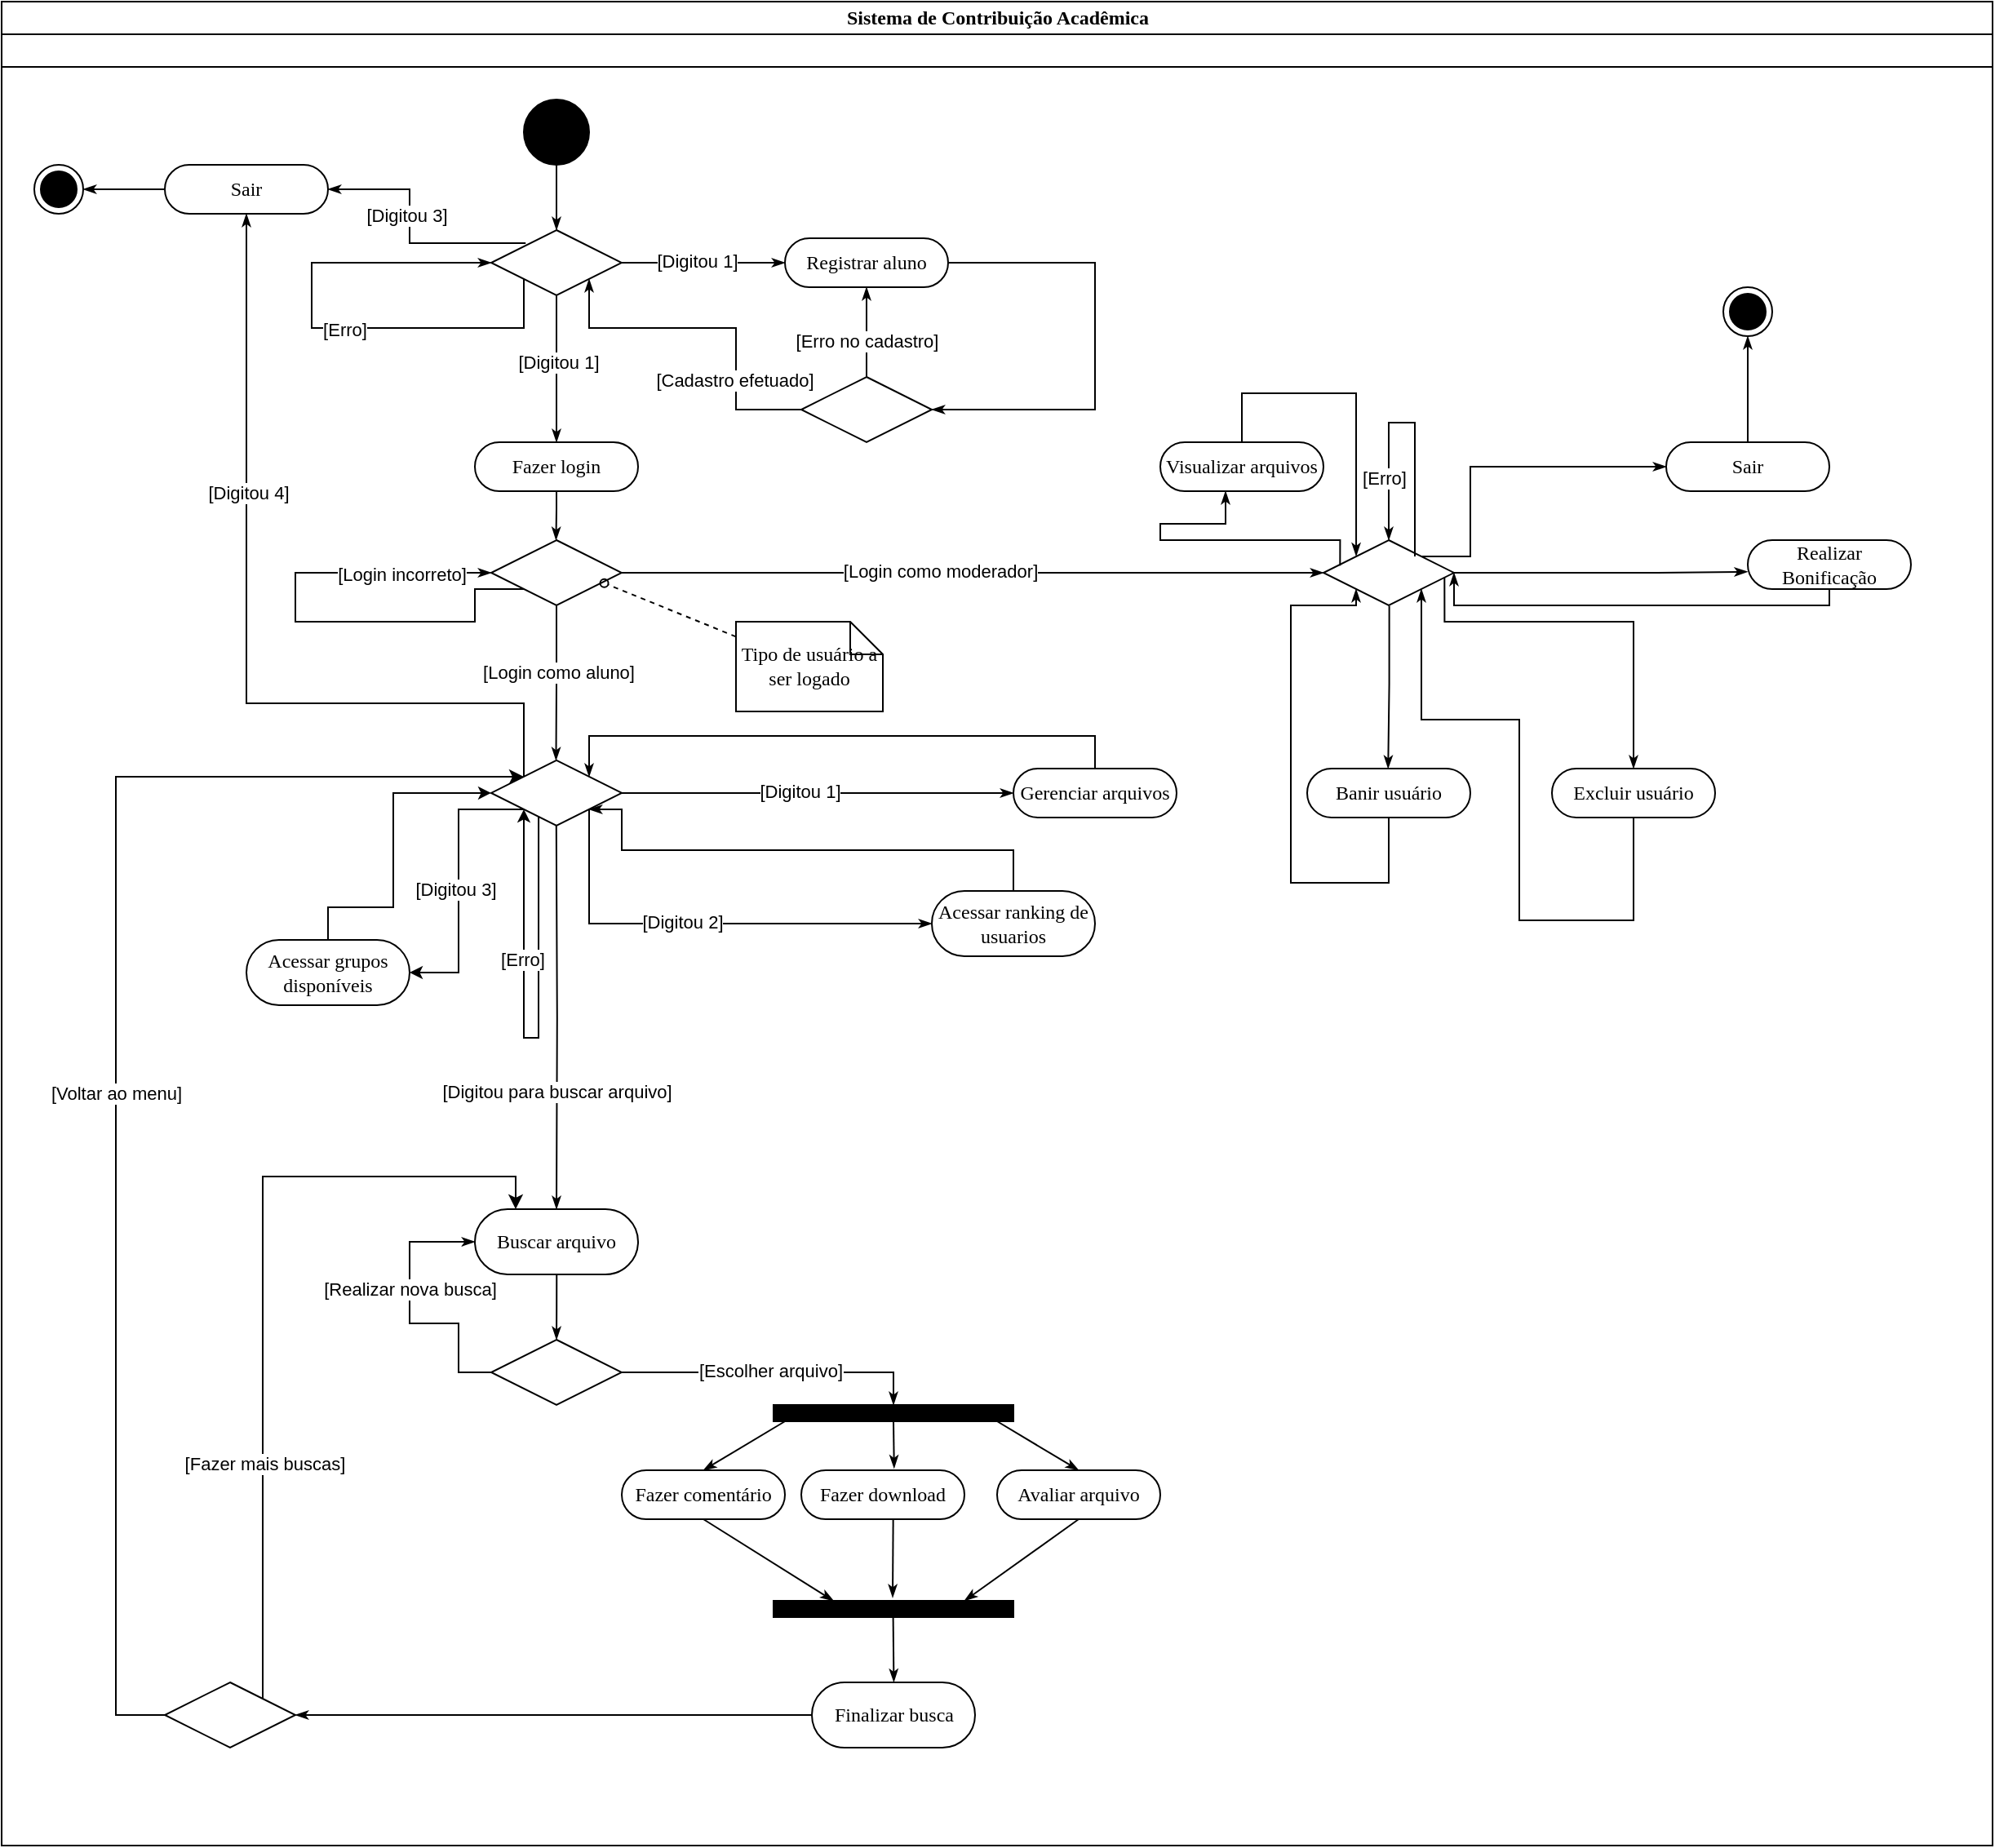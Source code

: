 <mxfile version="26.1.0">
  <diagram name="Page-1" id="0783ab3e-0a74-02c8-0abd-f7b4e66b4bec">
    <mxGraphModel dx="3410" dy="1703" grid="1" gridSize="10" guides="1" tooltips="1" connect="1" arrows="1" fold="1" page="1" pageScale="1" pageWidth="850" pageHeight="1100" background="none" math="0" shadow="0">
      <root>
        <mxCell id="0" />
        <mxCell id="1" parent="0" />
        <mxCell id="1c1d494c118603dd-1" value="Sistema de Contribuição Acadêmica" style="swimlane;html=1;childLayout=stackLayout;startSize=20;rounded=0;shadow=0;comic=0;labelBackgroundColor=none;strokeWidth=1;fontFamily=Verdana;fontSize=12;align=center;" parent="1" vertex="1">
          <mxGeometry x="40" y="30" width="1220" height="1130" as="geometry" />
        </mxCell>
        <mxCell id="1c1d494c118603dd-2" value="" style="swimlane;html=1;startSize=20;" parent="1c1d494c118603dd-1" vertex="1">
          <mxGeometry y="20" width="1220" height="1110" as="geometry" />
        </mxCell>
        <mxCell id="60571a20871a0731-4" value="" style="ellipse;whiteSpace=wrap;html=1;rounded=0;shadow=0;comic=0;labelBackgroundColor=none;strokeWidth=1;fillColor=#000000;fontFamily=Verdana;fontSize=12;align=center;" parent="1c1d494c118603dd-2" vertex="1">
          <mxGeometry x="320" y="40" width="40" height="40" as="geometry" />
        </mxCell>
        <mxCell id="1c1d494c118603dd-27" style="edgeStyle=orthogonalEdgeStyle;rounded=0;html=1;labelBackgroundColor=none;startArrow=none;startFill=0;startSize=5;endArrow=classicThin;endFill=1;endSize=5;jettySize=auto;orthogonalLoop=1;strokeWidth=1;fontFamily=Verdana;fontSize=12" parent="1c1d494c118603dd-2" source="60571a20871a0731-4" edge="1">
          <mxGeometry relative="1" as="geometry">
            <mxPoint x="340.0" y="120" as="targetPoint" />
          </mxGeometry>
        </mxCell>
        <mxCell id="5HcYzfc1KLZGOu6a6nZM-1" value="" style="rhombus;whiteSpace=wrap;html=1;" parent="1c1d494c118603dd-2" vertex="1">
          <mxGeometry x="300" y="120" width="80" height="40" as="geometry" />
        </mxCell>
        <mxCell id="5HcYzfc1KLZGOu6a6nZM-2" value="Fazer login" style="rounded=1;whiteSpace=wrap;html=1;shadow=0;comic=0;labelBackgroundColor=none;strokeWidth=1;fontFamily=Verdana;fontSize=12;align=center;arcSize=50;" parent="1c1d494c118603dd-2" vertex="1">
          <mxGeometry x="290" y="250" width="100" height="30" as="geometry" />
        </mxCell>
        <mxCell id="5HcYzfc1KLZGOu6a6nZM-5" style="edgeStyle=orthogonalEdgeStyle;rounded=0;html=1;labelBackgroundColor=none;startArrow=none;startFill=0;startSize=5;endArrow=classicThin;endFill=1;endSize=5;jettySize=auto;orthogonalLoop=1;strokeWidth=1;fontFamily=Verdana;fontSize=12;entryX=0.5;entryY=0;entryDx=0;entryDy=0;exitX=0.5;exitY=1;exitDx=0;exitDy=0;" parent="1c1d494c118603dd-2" source="5HcYzfc1KLZGOu6a6nZM-1" target="5HcYzfc1KLZGOu6a6nZM-2" edge="1">
          <mxGeometry relative="1" as="geometry">
            <mxPoint x="270" y="200" as="sourcePoint" />
            <mxPoint x="340" y="220" as="targetPoint" />
          </mxGeometry>
        </mxCell>
        <mxCell id="5HcYzfc1KLZGOu6a6nZM-6" value="[Digitou 1]" style="edgeLabel;html=1;align=center;verticalAlign=middle;resizable=0;points=[];" parent="5HcYzfc1KLZGOu6a6nZM-5" vertex="1" connectable="0">
          <mxGeometry x="-0.092" y="1" relative="1" as="geometry">
            <mxPoint as="offset" />
          </mxGeometry>
        </mxCell>
        <mxCell id="5HcYzfc1KLZGOu6a6nZM-7" value="Registrar aluno" style="rounded=1;whiteSpace=wrap;html=1;shadow=0;comic=0;labelBackgroundColor=none;strokeWidth=1;fontFamily=Verdana;fontSize=12;align=center;arcSize=50;" parent="1c1d494c118603dd-2" vertex="1">
          <mxGeometry x="480" y="125" width="100" height="30" as="geometry" />
        </mxCell>
        <mxCell id="5HcYzfc1KLZGOu6a6nZM-8" value="Sair" style="rounded=1;whiteSpace=wrap;html=1;shadow=0;comic=0;labelBackgroundColor=none;strokeWidth=1;fontFamily=Verdana;fontSize=12;align=center;arcSize=50;" parent="1c1d494c118603dd-2" vertex="1">
          <mxGeometry x="100" y="80" width="100" height="30" as="geometry" />
        </mxCell>
        <mxCell id="5HcYzfc1KLZGOu6a6nZM-9" style="edgeStyle=orthogonalEdgeStyle;rounded=0;html=1;labelBackgroundColor=none;startArrow=none;startFill=0;startSize=5;endArrow=classicThin;endFill=1;endSize=5;jettySize=auto;orthogonalLoop=1;strokeWidth=1;fontFamily=Verdana;fontSize=12;entryX=0;entryY=0.5;entryDx=0;entryDy=0;exitX=1;exitY=0.5;exitDx=0;exitDy=0;" parent="1c1d494c118603dd-2" source="5HcYzfc1KLZGOu6a6nZM-1" target="5HcYzfc1KLZGOu6a6nZM-7" edge="1">
          <mxGeometry relative="1" as="geometry">
            <mxPoint x="350" y="170" as="sourcePoint" />
            <mxPoint x="350" y="240" as="targetPoint" />
          </mxGeometry>
        </mxCell>
        <mxCell id="5HcYzfc1KLZGOu6a6nZM-10" value="[Digitou 1]" style="edgeLabel;html=1;align=center;verticalAlign=middle;resizable=0;points=[];" parent="5HcYzfc1KLZGOu6a6nZM-9" vertex="1" connectable="0">
          <mxGeometry x="-0.092" y="1" relative="1" as="geometry">
            <mxPoint as="offset" />
          </mxGeometry>
        </mxCell>
        <mxCell id="5HcYzfc1KLZGOu6a6nZM-11" style="edgeStyle=orthogonalEdgeStyle;rounded=0;html=1;labelBackgroundColor=none;startArrow=none;startFill=0;startSize=5;endArrow=classicThin;endFill=1;endSize=5;jettySize=auto;orthogonalLoop=1;strokeWidth=1;fontFamily=Verdana;fontSize=12;exitX=1;exitY=0.5;exitDx=0;exitDy=0;entryX=1;entryY=0.5;entryDx=0;entryDy=0;" parent="1c1d494c118603dd-2" source="5HcYzfc1KLZGOu6a6nZM-7" target="5HcYzfc1KLZGOu6a6nZM-56" edge="1">
          <mxGeometry relative="1" as="geometry">
            <mxPoint x="620" y="130" as="sourcePoint" />
            <mxPoint x="570" y="190" as="targetPoint" />
            <Array as="points">
              <mxPoint x="670" y="140" />
              <mxPoint x="670" y="230" />
            </Array>
          </mxGeometry>
        </mxCell>
        <mxCell id="5HcYzfc1KLZGOu6a6nZM-16" style="edgeStyle=orthogonalEdgeStyle;rounded=0;html=1;labelBackgroundColor=none;startArrow=none;startFill=0;startSize=5;endArrow=classicThin;endFill=1;endSize=5;jettySize=auto;orthogonalLoop=1;strokeWidth=1;fontFamily=Verdana;fontSize=12;exitX=0;exitY=1;exitDx=0;exitDy=0;" parent="1c1d494c118603dd-2" source="5HcYzfc1KLZGOu6a6nZM-1" target="5HcYzfc1KLZGOu6a6nZM-1" edge="1">
          <mxGeometry relative="1" as="geometry">
            <mxPoint x="240" y="150" as="sourcePoint" />
            <mxPoint x="210" y="130" as="targetPoint" />
            <Array as="points">
              <mxPoint x="320" y="180" />
              <mxPoint x="190" y="180" />
              <mxPoint x="190" y="140" />
            </Array>
          </mxGeometry>
        </mxCell>
        <mxCell id="5HcYzfc1KLZGOu6a6nZM-17" value="[Erro]" style="edgeLabel;html=1;align=center;verticalAlign=middle;resizable=0;points=[];" parent="5HcYzfc1KLZGOu6a6nZM-16" vertex="1" connectable="0">
          <mxGeometry x="-0.092" y="1" relative="1" as="geometry">
            <mxPoint as="offset" />
          </mxGeometry>
        </mxCell>
        <mxCell id="5HcYzfc1KLZGOu6a6nZM-18" style="edgeStyle=orthogonalEdgeStyle;rounded=0;html=1;labelBackgroundColor=none;startArrow=none;startFill=0;startSize=5;endArrow=classicThin;endFill=1;endSize=5;jettySize=auto;orthogonalLoop=1;strokeWidth=1;fontFamily=Verdana;fontSize=12;entryX=1;entryY=0.5;entryDx=0;entryDy=0;exitX=0.264;exitY=0.199;exitDx=0;exitDy=0;exitPerimeter=0;" parent="1c1d494c118603dd-2" source="5HcYzfc1KLZGOu6a6nZM-1" target="5HcYzfc1KLZGOu6a6nZM-8" edge="1">
          <mxGeometry relative="1" as="geometry">
            <mxPoint x="330" y="95" as="sourcePoint" />
            <mxPoint x="210" y="94.86" as="targetPoint" />
            <Array as="points" />
          </mxGeometry>
        </mxCell>
        <mxCell id="5HcYzfc1KLZGOu6a6nZM-19" value="[Digitou 3]" style="edgeLabel;html=1;align=center;verticalAlign=middle;resizable=0;points=[];" parent="5HcYzfc1KLZGOu6a6nZM-18" vertex="1" connectable="0">
          <mxGeometry x="0.148" y="2" relative="1" as="geometry">
            <mxPoint as="offset" />
          </mxGeometry>
        </mxCell>
        <mxCell id="5HcYzfc1KLZGOu6a6nZM-24" value="" style="ellipse;html=1;shape=endState;fillColor=#000000;strokeColor=light-dark(#000000,#FFFFFF);" parent="1c1d494c118603dd-2" vertex="1">
          <mxGeometry x="20" y="80" width="30" height="30" as="geometry" />
        </mxCell>
        <mxCell id="5HcYzfc1KLZGOu6a6nZM-21" style="edgeStyle=orthogonalEdgeStyle;rounded=0;html=1;labelBackgroundColor=none;startArrow=none;startFill=0;startSize=5;endArrow=classicThin;endFill=1;endSize=5;jettySize=auto;orthogonalLoop=1;strokeWidth=1;fontFamily=Verdana;fontSize=12;exitX=0;exitY=0.5;exitDx=0;exitDy=0;entryX=1;entryY=0.5;entryDx=0;entryDy=0;" parent="1c1d494c118603dd-2" source="5HcYzfc1KLZGOu6a6nZM-8" target="5HcYzfc1KLZGOu6a6nZM-24" edge="1">
          <mxGeometry relative="1" as="geometry">
            <mxPoint x="90" y="90" as="sourcePoint" />
            <mxPoint x="70" y="95" as="targetPoint" />
          </mxGeometry>
        </mxCell>
        <mxCell id="5HcYzfc1KLZGOu6a6nZM-29" value="" style="rhombus;whiteSpace=wrap;html=1;" parent="1c1d494c118603dd-2" vertex="1">
          <mxGeometry x="300" y="444.97" width="80" height="40" as="geometry" />
        </mxCell>
        <mxCell id="5HcYzfc1KLZGOu6a6nZM-30" style="edgeStyle=orthogonalEdgeStyle;rounded=0;html=1;labelBackgroundColor=none;startArrow=none;startFill=0;startSize=5;endArrow=classicThin;endFill=1;endSize=5;jettySize=auto;orthogonalLoop=1;strokeWidth=1;fontFamily=Verdana;fontSize=12;exitX=0.5;exitY=1;exitDx=0;exitDy=0;" parent="1c1d494c118603dd-2" source="5HcYzfc1KLZGOu6a6nZM-62" edge="1">
          <mxGeometry relative="1" as="geometry">
            <mxPoint x="340" y="354.97" as="sourcePoint" />
            <mxPoint x="339.74" y="444.97" as="targetPoint" />
          </mxGeometry>
        </mxCell>
        <mxCell id="5HcYzfc1KLZGOu6a6nZM-63" value="[Login como aluno]" style="edgeLabel;html=1;align=center;verticalAlign=middle;resizable=0;points=[];" parent="5HcYzfc1KLZGOu6a6nZM-30" vertex="1" connectable="0">
          <mxGeometry x="-0.152" y="1" relative="1" as="geometry">
            <mxPoint as="offset" />
          </mxGeometry>
        </mxCell>
        <mxCell id="5HcYzfc1KLZGOu6a6nZM-33" value="Gerenciar arquivos" style="rounded=1;whiteSpace=wrap;html=1;shadow=0;comic=0;labelBackgroundColor=none;strokeWidth=1;fontFamily=Verdana;fontSize=12;align=center;arcSize=50;" parent="1c1d494c118603dd-2" vertex="1">
          <mxGeometry x="620" y="449.97" width="100" height="30" as="geometry" />
        </mxCell>
        <mxCell id="5HcYzfc1KLZGOu6a6nZM-34" value="Acessar ranking de usuarios" style="rounded=1;whiteSpace=wrap;html=1;shadow=0;comic=0;labelBackgroundColor=none;strokeWidth=1;fontFamily=Verdana;fontSize=12;align=center;arcSize=50;" parent="1c1d494c118603dd-2" vertex="1">
          <mxGeometry x="570" y="524.97" width="100" height="40" as="geometry" />
        </mxCell>
        <mxCell id="5HcYzfc1KLZGOu6a6nZM-35" style="edgeStyle=orthogonalEdgeStyle;rounded=0;html=1;labelBackgroundColor=none;startArrow=none;startFill=0;startSize=5;endArrow=classicThin;endFill=1;endSize=5;jettySize=auto;orthogonalLoop=1;strokeWidth=1;fontFamily=Verdana;fontSize=12;entryX=0;entryY=0.5;entryDx=0;entryDy=0;exitX=1;exitY=0.5;exitDx=0;exitDy=0;" parent="1c1d494c118603dd-2" source="5HcYzfc1KLZGOu6a6nZM-29" target="5HcYzfc1KLZGOu6a6nZM-33" edge="1">
          <mxGeometry relative="1" as="geometry">
            <mxPoint x="400" y="364.97" as="sourcePoint" />
            <mxPoint x="400" y="464.97" as="targetPoint" />
          </mxGeometry>
        </mxCell>
        <mxCell id="5HcYzfc1KLZGOu6a6nZM-36" value="[Digitou 1]" style="edgeLabel;html=1;align=center;verticalAlign=middle;resizable=0;points=[];" parent="5HcYzfc1KLZGOu6a6nZM-35" vertex="1" connectable="0">
          <mxGeometry x="-0.092" y="1" relative="1" as="geometry">
            <mxPoint as="offset" />
          </mxGeometry>
        </mxCell>
        <mxCell id="5HcYzfc1KLZGOu6a6nZM-38" style="edgeStyle=orthogonalEdgeStyle;rounded=0;html=1;labelBackgroundColor=none;startArrow=none;startFill=0;startSize=5;endArrow=classicThin;endFill=1;endSize=5;jettySize=auto;orthogonalLoop=1;strokeWidth=1;fontFamily=Verdana;fontSize=12;entryX=1;entryY=0;entryDx=0;entryDy=0;exitX=0.5;exitY=0;exitDx=0;exitDy=0;" parent="1c1d494c118603dd-2" source="5HcYzfc1KLZGOu6a6nZM-33" target="5HcYzfc1KLZGOu6a6nZM-29" edge="1">
          <mxGeometry relative="1" as="geometry">
            <mxPoint x="570" y="424.97" as="sourcePoint" />
            <mxPoint x="580" y="414.97" as="targetPoint" />
            <Array as="points">
              <mxPoint x="670" y="429.97" />
              <mxPoint x="360" y="429.97" />
            </Array>
          </mxGeometry>
        </mxCell>
        <mxCell id="5HcYzfc1KLZGOu6a6nZM-40" style="edgeStyle=orthogonalEdgeStyle;rounded=0;html=1;labelBackgroundColor=none;startArrow=none;startFill=0;startSize=5;endArrow=classicThin;endFill=1;endSize=5;jettySize=auto;orthogonalLoop=1;strokeWidth=1;fontFamily=Verdana;fontSize=12;entryX=0;entryY=0.5;entryDx=0;entryDy=0;exitX=1;exitY=1;exitDx=0;exitDy=0;" parent="1c1d494c118603dd-2" source="5HcYzfc1KLZGOu6a6nZM-29" target="5HcYzfc1KLZGOu6a6nZM-34" edge="1">
          <mxGeometry relative="1" as="geometry">
            <mxPoint x="320" y="524.97" as="sourcePoint" />
            <mxPoint x="450" y="524.97" as="targetPoint" />
            <Array as="points">
              <mxPoint x="360" y="544.97" />
            </Array>
          </mxGeometry>
        </mxCell>
        <mxCell id="5HcYzfc1KLZGOu6a6nZM-41" value="[Digitou 2]" style="edgeLabel;html=1;align=center;verticalAlign=middle;resizable=0;points=[];" parent="5HcYzfc1KLZGOu6a6nZM-40" vertex="1" connectable="0">
          <mxGeometry x="-0.092" y="1" relative="1" as="geometry">
            <mxPoint as="offset" />
          </mxGeometry>
        </mxCell>
        <mxCell id="5HcYzfc1KLZGOu6a6nZM-42" style="edgeStyle=orthogonalEdgeStyle;rounded=0;html=1;labelBackgroundColor=none;startArrow=none;startFill=0;startSize=5;endArrow=classicThin;endFill=1;endSize=5;jettySize=auto;orthogonalLoop=1;strokeWidth=1;fontFamily=Verdana;fontSize=12;entryX=1;entryY=1;entryDx=0;entryDy=0;exitX=0.5;exitY=0;exitDx=0;exitDy=0;" parent="1c1d494c118603dd-2" source="5HcYzfc1KLZGOu6a6nZM-34" target="5HcYzfc1KLZGOu6a6nZM-29" edge="1">
          <mxGeometry relative="1" as="geometry">
            <mxPoint x="580" y="514.97" as="sourcePoint" />
            <mxPoint x="340" y="524.97" as="targetPoint" />
            <Array as="points">
              <mxPoint x="620" y="499.97" />
              <mxPoint x="380" y="499.97" />
              <mxPoint x="380" y="474.97" />
            </Array>
          </mxGeometry>
        </mxCell>
        <mxCell id="5HcYzfc1KLZGOu6a6nZM-44" value="Acessar grupos disponíveis" style="rounded=1;whiteSpace=wrap;html=1;shadow=0;comic=0;labelBackgroundColor=none;strokeWidth=1;fontFamily=Verdana;fontSize=12;align=center;arcSize=50;" parent="1c1d494c118603dd-2" vertex="1">
          <mxGeometry x="150" y="554.97" width="100" height="40" as="geometry" />
        </mxCell>
        <mxCell id="5HcYzfc1KLZGOu6a6nZM-45" style="edgeStyle=orthogonalEdgeStyle;rounded=0;html=1;labelBackgroundColor=none;startArrow=classic;startFill=1;startSize=5;endArrow=none;endFill=1;endSize=5;jettySize=auto;orthogonalLoop=1;strokeWidth=1;fontFamily=Verdana;fontSize=12;entryX=0.5;entryY=0;entryDx=0;entryDy=0;exitX=0;exitY=0.5;exitDx=0;exitDy=0;" parent="1c1d494c118603dd-2" source="5HcYzfc1KLZGOu6a6nZM-29" target="5HcYzfc1KLZGOu6a6nZM-44" edge="1">
          <mxGeometry relative="1" as="geometry">
            <mxPoint x="340" y="494.97" as="sourcePoint" />
            <mxPoint x="120" y="484.97" as="targetPoint" />
            <Array as="points">
              <mxPoint x="240" y="464.97" />
              <mxPoint x="240" y="534.97" />
              <mxPoint x="200" y="534.97" />
            </Array>
          </mxGeometry>
        </mxCell>
        <mxCell id="5HcYzfc1KLZGOu6a6nZM-46" style="edgeStyle=orthogonalEdgeStyle;rounded=0;html=1;labelBackgroundColor=none;startArrow=classic;startFill=1;startSize=5;endArrow=none;endFill=1;endSize=5;jettySize=auto;orthogonalLoop=1;strokeWidth=1;fontFamily=Verdana;fontSize=12;entryX=0;entryY=1;entryDx=0;entryDy=0;exitX=1;exitY=0.5;exitDx=0;exitDy=0;" parent="1c1d494c118603dd-2" source="5HcYzfc1KLZGOu6a6nZM-44" target="5HcYzfc1KLZGOu6a6nZM-29" edge="1">
          <mxGeometry relative="1" as="geometry">
            <mxPoint x="310" y="474.97" as="sourcePoint" />
            <mxPoint x="210" y="524.97" as="targetPoint" />
            <Array as="points">
              <mxPoint x="280" y="574.97" />
              <mxPoint x="280" y="474.97" />
            </Array>
          </mxGeometry>
        </mxCell>
        <mxCell id="5HcYzfc1KLZGOu6a6nZM-53" value="[Digitou 3]" style="edgeLabel;html=1;align=center;verticalAlign=middle;resizable=0;points=[];" parent="5HcYzfc1KLZGOu6a6nZM-46" vertex="1" connectable="0">
          <mxGeometry x="-0.048" y="2" relative="1" as="geometry">
            <mxPoint as="offset" />
          </mxGeometry>
        </mxCell>
        <mxCell id="5HcYzfc1KLZGOu6a6nZM-49" style="edgeStyle=orthogonalEdgeStyle;rounded=0;html=1;labelBackgroundColor=none;startArrow=none;startFill=0;startSize=5;endArrow=classicThin;endFill=1;endSize=5;jettySize=auto;orthogonalLoop=1;strokeWidth=1;fontFamily=Verdana;fontSize=12;exitX=0;exitY=0;exitDx=0;exitDy=0;entryX=0.5;entryY=1;entryDx=0;entryDy=0;" parent="1c1d494c118603dd-2" source="5HcYzfc1KLZGOu6a6nZM-29" target="5HcYzfc1KLZGOu6a6nZM-8" edge="1">
          <mxGeometry relative="1" as="geometry">
            <mxPoint x="260" y="300" as="sourcePoint" />
            <mxPoint x="150" y="140" as="targetPoint" />
            <Array as="points">
              <mxPoint x="320" y="410" />
              <mxPoint x="150" y="410" />
            </Array>
          </mxGeometry>
        </mxCell>
        <mxCell id="5HcYzfc1KLZGOu6a6nZM-64" value="[Digitou 4]" style="edgeLabel;html=1;align=center;verticalAlign=middle;resizable=0;points=[];" parent="5HcYzfc1KLZGOu6a6nZM-49" vertex="1" connectable="0">
          <mxGeometry x="0.336" y="-1" relative="1" as="geometry">
            <mxPoint as="offset" />
          </mxGeometry>
        </mxCell>
        <mxCell id="5HcYzfc1KLZGOu6a6nZM-54" style="edgeStyle=orthogonalEdgeStyle;rounded=0;html=1;labelBackgroundColor=none;startArrow=classic;startFill=1;startSize=5;endArrow=none;endFill=1;endSize=5;jettySize=auto;orthogonalLoop=1;strokeWidth=1;fontFamily=Verdana;fontSize=12;exitX=0;exitY=0;exitDx=0;exitDy=0;entryX=0.363;entryY=0.859;entryDx=0;entryDy=0;entryPerimeter=0;" parent="1c1d494c118603dd-2" target="5HcYzfc1KLZGOu6a6nZM-29" edge="1">
          <mxGeometry relative="1" as="geometry">
            <mxPoint x="320" y="474.97" as="sourcePoint" />
            <mxPoint x="340" y="614.97" as="targetPoint" />
            <Array as="points">
              <mxPoint x="320" y="614.97" />
              <mxPoint x="329" y="614.97" />
            </Array>
          </mxGeometry>
        </mxCell>
        <mxCell id="5HcYzfc1KLZGOu6a6nZM-55" value="[Erro]" style="edgeLabel;html=1;align=center;verticalAlign=middle;resizable=0;points=[];" parent="5HcYzfc1KLZGOu6a6nZM-54" vertex="1" connectable="0">
          <mxGeometry x="-0.353" y="-1" relative="1" as="geometry">
            <mxPoint as="offset" />
          </mxGeometry>
        </mxCell>
        <mxCell id="5HcYzfc1KLZGOu6a6nZM-56" value="" style="rhombus;whiteSpace=wrap;html=1;" parent="1c1d494c118603dd-2" vertex="1">
          <mxGeometry x="490" y="210" width="80" height="40" as="geometry" />
        </mxCell>
        <mxCell id="5HcYzfc1KLZGOu6a6nZM-57" style="edgeStyle=orthogonalEdgeStyle;rounded=0;html=1;labelBackgroundColor=none;startArrow=none;startFill=0;startSize=5;endArrow=classicThin;endFill=1;endSize=5;jettySize=auto;orthogonalLoop=1;strokeWidth=1;fontFamily=Verdana;fontSize=12;entryX=0.5;entryY=1;entryDx=0;entryDy=0;exitX=0.5;exitY=0;exitDx=0;exitDy=0;" parent="1c1d494c118603dd-2" source="5HcYzfc1KLZGOu6a6nZM-56" target="5HcYzfc1KLZGOu6a6nZM-7" edge="1">
          <mxGeometry relative="1" as="geometry">
            <mxPoint x="490" y="160" as="sourcePoint" />
            <mxPoint x="490.0" y="200" as="targetPoint" />
          </mxGeometry>
        </mxCell>
        <mxCell id="5HcYzfc1KLZGOu6a6nZM-58" value="[Erro no cadastro]" style="edgeLabel;html=1;align=center;verticalAlign=middle;resizable=0;points=[];" parent="5HcYzfc1KLZGOu6a6nZM-57" vertex="1" connectable="0">
          <mxGeometry x="-0.188" relative="1" as="geometry">
            <mxPoint as="offset" />
          </mxGeometry>
        </mxCell>
        <mxCell id="5HcYzfc1KLZGOu6a6nZM-59" style="edgeStyle=orthogonalEdgeStyle;rounded=0;html=1;labelBackgroundColor=none;startArrow=none;startFill=0;startSize=5;endArrow=classicThin;endFill=1;endSize=5;jettySize=auto;orthogonalLoop=1;strokeWidth=1;fontFamily=Verdana;fontSize=12;exitX=0;exitY=0.5;exitDx=0;exitDy=0;entryX=1;entryY=1;entryDx=0;entryDy=0;" parent="1c1d494c118603dd-2" source="5HcYzfc1KLZGOu6a6nZM-56" target="5HcYzfc1KLZGOu6a6nZM-1" edge="1">
          <mxGeometry relative="1" as="geometry">
            <mxPoint x="590" y="150" as="sourcePoint" />
            <mxPoint x="580" y="220" as="targetPoint" />
            <Array as="points">
              <mxPoint x="450" y="230" />
              <mxPoint x="450" y="180" />
              <mxPoint x="360" y="180" />
            </Array>
          </mxGeometry>
        </mxCell>
        <mxCell id="5HcYzfc1KLZGOu6a6nZM-61" value="[Cadastro efetuado]" style="edgeLabel;html=1;align=center;verticalAlign=middle;resizable=0;points=[];" parent="5HcYzfc1KLZGOu6a6nZM-59" vertex="1" connectable="0">
          <mxGeometry x="-0.441" y="1" relative="1" as="geometry">
            <mxPoint as="offset" />
          </mxGeometry>
        </mxCell>
        <mxCell id="5HcYzfc1KLZGOu6a6nZM-62" value="" style="rhombus;whiteSpace=wrap;html=1;" parent="1c1d494c118603dd-2" vertex="1">
          <mxGeometry x="300" y="310" width="80" height="40" as="geometry" />
        </mxCell>
        <mxCell id="5HcYzfc1KLZGOu6a6nZM-65" style="edgeStyle=orthogonalEdgeStyle;rounded=0;html=1;labelBackgroundColor=none;startArrow=none;startFill=0;startSize=5;endArrow=classicThin;endFill=1;endSize=5;jettySize=auto;orthogonalLoop=1;strokeWidth=1;fontFamily=Verdana;fontSize=12" parent="1c1d494c118603dd-2" edge="1">
          <mxGeometry relative="1" as="geometry">
            <mxPoint x="340" y="280" as="sourcePoint" />
            <mxPoint x="339.73" y="310" as="targetPoint" />
            <Array as="points">
              <mxPoint x="340" y="291" />
              <mxPoint x="340" y="291" />
            </Array>
          </mxGeometry>
        </mxCell>
        <mxCell id="zRKcKvAwPDze731kFcPP-1" style="edgeStyle=orthogonalEdgeStyle;rounded=0;html=1;labelBackgroundColor=none;startArrow=none;startFill=0;startSize=5;endArrow=classicThin;endFill=1;endSize=5;jettySize=auto;orthogonalLoop=1;strokeWidth=1;fontFamily=Verdana;fontSize=12;entryX=0.5;entryY=0;entryDx=0;entryDy=0;" parent="1c1d494c118603dd-2" target="zRKcKvAwPDze731kFcPP-4" edge="1">
          <mxGeometry relative="1" as="geometry">
            <mxPoint x="339.89" y="484.97" as="sourcePoint" />
            <mxPoint x="339.89" y="714.97" as="targetPoint" />
          </mxGeometry>
        </mxCell>
        <mxCell id="zRKcKvAwPDze731kFcPP-3" value="[Digitou para buscar arquivo]" style="edgeLabel;html=1;align=center;verticalAlign=middle;resizable=0;points=[];" parent="zRKcKvAwPDze731kFcPP-1" vertex="1" connectable="0">
          <mxGeometry x="0.384" relative="1" as="geometry">
            <mxPoint as="offset" />
          </mxGeometry>
        </mxCell>
        <mxCell id="zRKcKvAwPDze731kFcPP-4" value="Buscar arquivo" style="rounded=1;whiteSpace=wrap;html=1;shadow=0;comic=0;labelBackgroundColor=none;strokeWidth=1;fontFamily=Verdana;fontSize=12;align=center;arcSize=50;" parent="1c1d494c118603dd-2" vertex="1">
          <mxGeometry x="290" y="720" width="100" height="40" as="geometry" />
        </mxCell>
        <mxCell id="zRKcKvAwPDze731kFcPP-5" value="" style="rhombus;whiteSpace=wrap;html=1;" parent="1c1d494c118603dd-2" vertex="1">
          <mxGeometry x="300" y="800" width="80" height="40" as="geometry" />
        </mxCell>
        <mxCell id="zRKcKvAwPDze731kFcPP-7" style="edgeStyle=orthogonalEdgeStyle;rounded=0;html=1;labelBackgroundColor=none;startArrow=none;startFill=0;startSize=5;endArrow=classicThin;endFill=1;endSize=5;jettySize=auto;orthogonalLoop=1;strokeWidth=1;fontFamily=Verdana;fontSize=12;" parent="1c1d494c118603dd-2" edge="1">
          <mxGeometry relative="1" as="geometry">
            <mxPoint x="340.13" y="760" as="sourcePoint" />
            <mxPoint x="340" y="800" as="targetPoint" />
            <Array as="points">
              <mxPoint x="340" y="781" />
            </Array>
          </mxGeometry>
        </mxCell>
        <mxCell id="zRKcKvAwPDze731kFcPP-8" style="edgeStyle=orthogonalEdgeStyle;rounded=0;html=1;labelBackgroundColor=none;startArrow=none;startFill=0;startSize=5;endArrow=classicThin;endFill=1;endSize=5;jettySize=auto;orthogonalLoop=1;strokeWidth=1;fontFamily=Verdana;fontSize=12;exitX=0;exitY=0.5;exitDx=0;exitDy=0;entryX=0;entryY=0.5;entryDx=0;entryDy=0;" parent="1c1d494c118603dd-2" source="zRKcKvAwPDze731kFcPP-5" target="zRKcKvAwPDze731kFcPP-4" edge="1">
          <mxGeometry relative="1" as="geometry">
            <mxPoint x="280.13" y="800" as="sourcePoint" />
            <mxPoint x="260" y="740" as="targetPoint" />
            <Array as="points">
              <mxPoint x="280" y="820" />
              <mxPoint x="280" y="790" />
              <mxPoint x="250" y="790" />
              <mxPoint x="250" y="740" />
            </Array>
          </mxGeometry>
        </mxCell>
        <mxCell id="zRKcKvAwPDze731kFcPP-9" value="[Realizar nova busca]" style="edgeLabel;html=1;align=center;verticalAlign=middle;resizable=0;points=[];" parent="zRKcKvAwPDze731kFcPP-8" vertex="1" connectable="0">
          <mxGeometry x="0.194" relative="1" as="geometry">
            <mxPoint as="offset" />
          </mxGeometry>
        </mxCell>
        <mxCell id="zRKcKvAwPDze731kFcPP-10" style="edgeStyle=orthogonalEdgeStyle;rounded=0;html=1;labelBackgroundColor=none;startArrow=none;startFill=0;startSize=5;endArrow=classicThin;endFill=1;endSize=5;jettySize=auto;orthogonalLoop=1;strokeWidth=1;fontFamily=Verdana;fontSize=12;exitX=1;exitY=0.5;exitDx=0;exitDy=0;entryX=0.5;entryY=0;entryDx=0;entryDy=0;" parent="1c1d494c118603dd-2" source="zRKcKvAwPDze731kFcPP-5" target="zRKcKvAwPDze731kFcPP-13" edge="1">
          <mxGeometry relative="1" as="geometry">
            <mxPoint x="420.13" y="800" as="sourcePoint" />
            <mxPoint x="530" y="820" as="targetPoint" />
            <Array as="points">
              <mxPoint x="547" y="820" />
            </Array>
          </mxGeometry>
        </mxCell>
        <mxCell id="zRKcKvAwPDze731kFcPP-12" value="[Escolher arquivo]" style="edgeLabel;html=1;align=center;verticalAlign=middle;resizable=0;points=[];" parent="zRKcKvAwPDze731kFcPP-10" vertex="1" connectable="0">
          <mxGeometry x="-0.032" y="1" relative="1" as="geometry">
            <mxPoint as="offset" />
          </mxGeometry>
        </mxCell>
        <mxCell id="zRKcKvAwPDze731kFcPP-13" value="" style="whiteSpace=wrap;html=1;rounded=0;shadow=0;comic=0;labelBackgroundColor=none;strokeWidth=1;fillColor=#000000;fontFamily=Verdana;fontSize=12;align=center;rotation=0;" parent="1c1d494c118603dd-2" vertex="1">
          <mxGeometry x="473" y="840" width="147" height="10" as="geometry" />
        </mxCell>
        <mxCell id="zRKcKvAwPDze731kFcPP-14" value="Fazer comentário" style="rounded=1;whiteSpace=wrap;html=1;shadow=0;comic=0;labelBackgroundColor=none;strokeWidth=1;fontFamily=Verdana;fontSize=12;align=center;arcSize=50;" parent="1c1d494c118603dd-2" vertex="1">
          <mxGeometry x="380" y="880" width="100" height="30" as="geometry" />
        </mxCell>
        <mxCell id="zRKcKvAwPDze731kFcPP-15" style="edgeStyle=none;rounded=0;html=1;labelBackgroundColor=none;startArrow=none;startFill=0;startSize=5;endArrow=classicThin;endFill=1;endSize=5;jettySize=auto;orthogonalLoop=1;strokeWidth=1;fontFamily=Verdana;fontSize=12;entryX=0.569;entryY=-0.042;entryDx=0;entryDy=0;exitX=0.5;exitY=1;exitDx=0;exitDy=0;entryPerimeter=0;" parent="1c1d494c118603dd-2" source="zRKcKvAwPDze731kFcPP-13" target="zRKcKvAwPDze731kFcPP-17" edge="1">
          <mxGeometry relative="1" as="geometry">
            <mxPoint x="557" y="850" as="sourcePoint" />
            <mxPoint x="580" y="880" as="targetPoint" />
          </mxGeometry>
        </mxCell>
        <mxCell id="zRKcKvAwPDze731kFcPP-17" value="Fazer download" style="rounded=1;whiteSpace=wrap;html=1;shadow=0;comic=0;labelBackgroundColor=none;strokeWidth=1;fontFamily=Verdana;fontSize=12;align=center;arcSize=50;" parent="1c1d494c118603dd-2" vertex="1">
          <mxGeometry x="490" y="880" width="100" height="30" as="geometry" />
        </mxCell>
        <mxCell id="zRKcKvAwPDze731kFcPP-19" style="edgeStyle=none;rounded=0;html=1;labelBackgroundColor=none;startArrow=none;startFill=0;startSize=5;endArrow=classicThin;endFill=1;endSize=5;jettySize=auto;orthogonalLoop=1;strokeWidth=1;fontFamily=Verdana;fontSize=12;entryX=0.5;entryY=0;entryDx=0;entryDy=0;exitX=0.048;exitY=1;exitDx=0;exitDy=0;exitPerimeter=0;" parent="1c1d494c118603dd-2" source="zRKcKvAwPDze731kFcPP-13" target="zRKcKvAwPDze731kFcPP-14" edge="1">
          <mxGeometry relative="1" as="geometry">
            <mxPoint x="430" y="850" as="sourcePoint" />
            <mxPoint x="453" y="880" as="targetPoint" />
          </mxGeometry>
        </mxCell>
        <mxCell id="zRKcKvAwPDze731kFcPP-20" value="Avaliar arquivo" style="rounded=1;whiteSpace=wrap;html=1;shadow=0;comic=0;labelBackgroundColor=none;strokeWidth=1;fontFamily=Verdana;fontSize=12;align=center;arcSize=50;" parent="1c1d494c118603dd-2" vertex="1">
          <mxGeometry x="610" y="880" width="100" height="30" as="geometry" />
        </mxCell>
        <mxCell id="zRKcKvAwPDze731kFcPP-21" style="edgeStyle=none;rounded=0;html=1;labelBackgroundColor=none;startArrow=none;startFill=0;startSize=5;endArrow=classicThin;endFill=1;endSize=5;jettySize=auto;orthogonalLoop=1;strokeWidth=1;fontFamily=Verdana;fontSize=12;entryX=0.5;entryY=0;entryDx=0;entryDy=0;" parent="1c1d494c118603dd-2" target="zRKcKvAwPDze731kFcPP-20" edge="1">
          <mxGeometry relative="1" as="geometry">
            <mxPoint x="610" y="850" as="sourcePoint" />
            <mxPoint x="610" y="880" as="targetPoint" />
          </mxGeometry>
        </mxCell>
        <mxCell id="zRKcKvAwPDze731kFcPP-22" value="" style="whiteSpace=wrap;html=1;rounded=0;shadow=0;comic=0;labelBackgroundColor=none;strokeWidth=1;fillColor=#000000;fontFamily=Verdana;fontSize=12;align=center;rotation=0;" parent="1c1d494c118603dd-2" vertex="1">
          <mxGeometry x="473" y="960" width="147" height="10" as="geometry" />
        </mxCell>
        <mxCell id="zRKcKvAwPDze731kFcPP-23" style="edgeStyle=none;rounded=0;html=1;labelBackgroundColor=none;startArrow=none;startFill=0;startSize=5;endArrow=classicThin;endFill=1;endSize=5;jettySize=auto;orthogonalLoop=1;strokeWidth=1;fontFamily=Verdana;fontSize=12;exitX=0.5;exitY=1;exitDx=0;exitDy=0;" parent="1c1d494c118603dd-2" edge="1">
          <mxGeometry relative="1" as="geometry">
            <mxPoint x="546.33" y="910" as="sourcePoint" />
            <mxPoint x="546" y="958" as="targetPoint" />
          </mxGeometry>
        </mxCell>
        <mxCell id="zRKcKvAwPDze731kFcPP-25" style="edgeStyle=none;rounded=0;html=1;labelBackgroundColor=none;startArrow=none;startFill=0;startSize=5;endArrow=classicThin;endFill=1;endSize=5;jettySize=auto;orthogonalLoop=1;strokeWidth=1;fontFamily=Verdana;fontSize=12;entryX=0.25;entryY=0;entryDx=0;entryDy=0;exitX=0.5;exitY=1;exitDx=0;exitDy=0;" parent="1c1d494c118603dd-2" source="zRKcKvAwPDze731kFcPP-14" target="zRKcKvAwPDze731kFcPP-22" edge="1">
          <mxGeometry relative="1" as="geometry">
            <mxPoint x="490" y="860" as="sourcePoint" />
            <mxPoint x="440" y="890" as="targetPoint" />
          </mxGeometry>
        </mxCell>
        <mxCell id="zRKcKvAwPDze731kFcPP-26" style="edgeStyle=none;rounded=0;html=1;labelBackgroundColor=none;startArrow=none;startFill=0;startSize=5;endArrow=classicThin;endFill=1;endSize=5;jettySize=auto;orthogonalLoop=1;strokeWidth=1;fontFamily=Verdana;fontSize=12;entryX=0.796;entryY=0;entryDx=0;entryDy=0;exitX=0.5;exitY=1;exitDx=0;exitDy=0;entryPerimeter=0;" parent="1c1d494c118603dd-2" source="zRKcKvAwPDze731kFcPP-20" target="zRKcKvAwPDze731kFcPP-22" edge="1">
          <mxGeometry relative="1" as="geometry">
            <mxPoint x="630" y="930" as="sourcePoint" />
            <mxPoint x="680" y="960" as="targetPoint" />
          </mxGeometry>
        </mxCell>
        <mxCell id="zRKcKvAwPDze731kFcPP-27" value="Finalizar busca" style="rounded=1;whiteSpace=wrap;html=1;shadow=0;comic=0;labelBackgroundColor=none;strokeWidth=1;fontFamily=Verdana;fontSize=12;align=center;arcSize=50;" parent="1c1d494c118603dd-2" vertex="1">
          <mxGeometry x="496.5" y="1010" width="100" height="40" as="geometry" />
        </mxCell>
        <mxCell id="zRKcKvAwPDze731kFcPP-28" style="edgeStyle=none;rounded=0;html=1;labelBackgroundColor=none;startArrow=none;startFill=0;startSize=5;endArrow=classicThin;endFill=1;endSize=5;jettySize=auto;orthogonalLoop=1;strokeWidth=1;fontFamily=Verdana;fontSize=12;exitX=0.5;exitY=1;exitDx=0;exitDy=0;entryX=0.569;entryY=-0.006;entryDx=0;entryDy=0;entryPerimeter=0;" parent="1c1d494c118603dd-2" edge="1">
          <mxGeometry relative="1" as="geometry">
            <mxPoint x="546.3" y="970" as="sourcePoint" />
            <mxPoint x="546.71" y="1009.76" as="targetPoint" />
          </mxGeometry>
        </mxCell>
        <mxCell id="zRKcKvAwPDze731kFcPP-29" style="edgeStyle=none;rounded=0;html=1;labelBackgroundColor=none;startArrow=none;startFill=0;startSize=5;endArrow=classicThin;endFill=1;endSize=5;jettySize=auto;orthogonalLoop=1;strokeWidth=1;fontFamily=Verdana;fontSize=12;exitX=0;exitY=0.5;exitDx=0;exitDy=0;entryX=1;entryY=0.5;entryDx=0;entryDy=0;" parent="1c1d494c118603dd-2" source="zRKcKvAwPDze731kFcPP-27" target="zRKcKvAwPDze731kFcPP-30" edge="1">
          <mxGeometry relative="1" as="geometry">
            <mxPoint x="390.0" y="1000" as="sourcePoint" />
            <mxPoint x="390" y="1030" as="targetPoint" />
          </mxGeometry>
        </mxCell>
        <mxCell id="zRKcKvAwPDze731kFcPP-31" style="edgeStyle=orthogonalEdgeStyle;rounded=0;orthogonalLoop=1;jettySize=auto;html=1;entryX=0.25;entryY=0;entryDx=0;entryDy=0;" parent="1c1d494c118603dd-2" source="zRKcKvAwPDze731kFcPP-30" target="zRKcKvAwPDze731kFcPP-4" edge="1">
          <mxGeometry relative="1" as="geometry">
            <Array as="points">
              <mxPoint x="160" y="700" />
              <mxPoint x="315" y="700" />
            </Array>
          </mxGeometry>
        </mxCell>
        <mxCell id="zRKcKvAwPDze731kFcPP-32" value="[Fazer mais buscas]" style="edgeLabel;html=1;align=center;verticalAlign=middle;resizable=0;points=[];" parent="zRKcKvAwPDze731kFcPP-31" vertex="1" connectable="0">
          <mxGeometry x="-0.417" y="-1" relative="1" as="geometry">
            <mxPoint as="offset" />
          </mxGeometry>
        </mxCell>
        <mxCell id="zRKcKvAwPDze731kFcPP-33" style="edgeStyle=orthogonalEdgeStyle;rounded=0;orthogonalLoop=1;jettySize=auto;html=1;entryX=0;entryY=0;entryDx=0;entryDy=0;" parent="1c1d494c118603dd-2" source="zRKcKvAwPDze731kFcPP-30" target="5HcYzfc1KLZGOu6a6nZM-29" edge="1">
          <mxGeometry relative="1" as="geometry">
            <Array as="points">
              <mxPoint x="70" y="1030" />
              <mxPoint x="70" y="455" />
            </Array>
          </mxGeometry>
        </mxCell>
        <mxCell id="zRKcKvAwPDze731kFcPP-34" value="[Voltar ao menu]" style="edgeLabel;html=1;align=center;verticalAlign=middle;resizable=0;points=[];" parent="zRKcKvAwPDze731kFcPP-33" vertex="1" connectable="0">
          <mxGeometry x="-0.038" relative="1" as="geometry">
            <mxPoint as="offset" />
          </mxGeometry>
        </mxCell>
        <mxCell id="zRKcKvAwPDze731kFcPP-30" value="" style="rhombus;whiteSpace=wrap;html=1;" parent="1c1d494c118603dd-2" vertex="1">
          <mxGeometry x="100" y="1010" width="80" height="40" as="geometry" />
        </mxCell>
        <mxCell id="ggTP7xHLe0UpghVBcW5I-1" style="edgeStyle=orthogonalEdgeStyle;rounded=0;html=1;labelBackgroundColor=none;startArrow=none;startFill=0;startSize=5;endArrow=classicThin;endFill=1;endSize=5;jettySize=auto;orthogonalLoop=1;strokeWidth=1;fontFamily=Verdana;fontSize=12;entryX=0;entryY=0.5;entryDx=0;entryDy=0;exitX=0;exitY=1;exitDx=0;exitDy=0;" edge="1" parent="1c1d494c118603dd-2" source="5HcYzfc1KLZGOu6a6nZM-62" target="5HcYzfc1KLZGOu6a6nZM-62">
          <mxGeometry relative="1" as="geometry">
            <mxPoint x="360" y="340" as="sourcePoint" />
            <mxPoint x="380" y="330" as="targetPoint" />
            <Array as="points">
              <mxPoint x="290" y="340" />
              <mxPoint x="290" y="360" />
              <mxPoint x="180" y="360" />
              <mxPoint x="180" y="330" />
            </Array>
          </mxGeometry>
        </mxCell>
        <mxCell id="ggTP7xHLe0UpghVBcW5I-2" value="[Login incorreto]" style="edgeLabel;html=1;align=center;verticalAlign=middle;resizable=0;points=[];" vertex="1" connectable="0" parent="ggTP7xHLe0UpghVBcW5I-1">
          <mxGeometry x="0.641" y="-1" relative="1" as="geometry">
            <mxPoint as="offset" />
          </mxGeometry>
        </mxCell>
        <mxCell id="ggTP7xHLe0UpghVBcW5I-3" style="edgeStyle=orthogonalEdgeStyle;rounded=0;html=1;labelBackgroundColor=none;startArrow=none;startFill=0;startSize=5;endArrow=classicThin;endFill=1;endSize=5;jettySize=auto;orthogonalLoop=1;strokeWidth=1;fontFamily=Verdana;fontSize=12;exitX=1;exitY=0.5;exitDx=0;exitDy=0;entryX=0;entryY=0.5;entryDx=0;entryDy=0;" edge="1" parent="1c1d494c118603dd-2" source="5HcYzfc1KLZGOu6a6nZM-62" target="ggTP7xHLe0UpghVBcW5I-5">
          <mxGeometry relative="1" as="geometry">
            <mxPoint x="473" y="285" as="sourcePoint" />
            <mxPoint x="590" y="330" as="targetPoint" />
          </mxGeometry>
        </mxCell>
        <mxCell id="ggTP7xHLe0UpghVBcW5I-4" value="[Login como moderador]" style="edgeLabel;html=1;align=center;verticalAlign=middle;resizable=0;points=[];" vertex="1" connectable="0" parent="ggTP7xHLe0UpghVBcW5I-3">
          <mxGeometry x="-0.092" y="1" relative="1" as="geometry">
            <mxPoint as="offset" />
          </mxGeometry>
        </mxCell>
        <mxCell id="ggTP7xHLe0UpghVBcW5I-5" value="" style="rhombus;whiteSpace=wrap;html=1;" vertex="1" parent="1c1d494c118603dd-2">
          <mxGeometry x="810" y="310" width="80" height="40" as="geometry" />
        </mxCell>
        <mxCell id="ggTP7xHLe0UpghVBcW5I-6" value="Banir usuário" style="rounded=1;whiteSpace=wrap;html=1;shadow=0;comic=0;labelBackgroundColor=none;strokeWidth=1;fontFamily=Verdana;fontSize=12;align=center;arcSize=50;" vertex="1" parent="1c1d494c118603dd-2">
          <mxGeometry x="800" y="449.97" width="100" height="30" as="geometry" />
        </mxCell>
        <mxCell id="ggTP7xHLe0UpghVBcW5I-7" style="edgeStyle=orthogonalEdgeStyle;rounded=0;html=1;labelBackgroundColor=none;startArrow=none;startFill=0;startSize=5;endArrow=classicThin;endFill=1;endSize=5;jettySize=auto;orthogonalLoop=1;strokeWidth=1;fontFamily=Verdana;fontSize=12;entryX=0.393;entryY=-0.007;entryDx=0;entryDy=0;entryPerimeter=0;" edge="1" parent="1c1d494c118603dd-2">
          <mxGeometry relative="1" as="geometry">
            <mxPoint x="850.32" y="350.21" as="sourcePoint" />
            <mxPoint x="849.62" y="449.97" as="targetPoint" />
            <Array as="points">
              <mxPoint x="850.32" y="398.21" />
              <mxPoint x="849.32" y="398.21" />
            </Array>
          </mxGeometry>
        </mxCell>
        <mxCell id="ggTP7xHLe0UpghVBcW5I-10" value="Excluir usuário" style="rounded=1;whiteSpace=wrap;html=1;shadow=0;comic=0;labelBackgroundColor=none;strokeWidth=1;fontFamily=Verdana;fontSize=12;align=center;arcSize=50;" vertex="1" parent="1c1d494c118603dd-2">
          <mxGeometry x="950" y="449.97" width="100" height="30" as="geometry" />
        </mxCell>
        <mxCell id="ggTP7xHLe0UpghVBcW5I-12" style="edgeStyle=orthogonalEdgeStyle;rounded=0;html=1;labelBackgroundColor=none;startArrow=none;startFill=0;startSize=5;endArrow=classicThin;endFill=1;endSize=5;jettySize=auto;orthogonalLoop=1;strokeWidth=1;fontFamily=Verdana;fontSize=12;entryX=0.5;entryY=0;entryDx=0;entryDy=0;exitX=0.927;exitY=0.573;exitDx=0;exitDy=0;exitPerimeter=0;" edge="1" parent="1c1d494c118603dd-2" source="ggTP7xHLe0UpghVBcW5I-5" target="ggTP7xHLe0UpghVBcW5I-10">
          <mxGeometry relative="1" as="geometry">
            <mxPoint x="870.74" y="340" as="sourcePoint" />
            <mxPoint x="870.04" y="439.76" as="targetPoint" />
            <Array as="points">
              <mxPoint x="884" y="360" />
              <mxPoint x="1000" y="360" />
            </Array>
          </mxGeometry>
        </mxCell>
        <mxCell id="ggTP7xHLe0UpghVBcW5I-14" style="edgeStyle=orthogonalEdgeStyle;rounded=0;html=1;labelBackgroundColor=none;startArrow=none;startFill=0;startSize=5;endArrow=classicThin;endFill=1;endSize=5;jettySize=auto;orthogonalLoop=1;strokeWidth=1;fontFamily=Verdana;fontSize=12;entryX=0;entryY=1;entryDx=0;entryDy=0;exitX=0.5;exitY=1;exitDx=0;exitDy=0;" edge="1" parent="1c1d494c118603dd-2" source="ggTP7xHLe0UpghVBcW5I-6" target="ggTP7xHLe0UpghVBcW5I-5">
          <mxGeometry relative="1" as="geometry">
            <mxPoint x="840.37" y="489.97" as="sourcePoint" />
            <mxPoint x="820" y="350" as="targetPoint" />
            <Array as="points">
              <mxPoint x="850" y="520" />
              <mxPoint x="790" y="520" />
              <mxPoint x="790" y="350" />
              <mxPoint x="830" y="350" />
            </Array>
          </mxGeometry>
        </mxCell>
        <mxCell id="ggTP7xHLe0UpghVBcW5I-15" style="edgeStyle=orthogonalEdgeStyle;rounded=0;html=1;labelBackgroundColor=none;startArrow=none;startFill=0;startSize=5;endArrow=classicThin;endFill=1;endSize=5;jettySize=auto;orthogonalLoop=1;strokeWidth=1;fontFamily=Verdana;fontSize=12;entryX=1;entryY=1;entryDx=0;entryDy=0;" edge="1" parent="1c1d494c118603dd-2" target="ggTP7xHLe0UpghVBcW5I-5">
          <mxGeometry relative="1" as="geometry">
            <mxPoint x="1000" y="480" as="sourcePoint" />
            <mxPoint x="1050" y="633.47" as="targetPoint" />
            <Array as="points">
              <mxPoint x="1000" y="543" />
              <mxPoint x="930" y="543" />
              <mxPoint x="930" y="420" />
              <mxPoint x="870" y="420" />
            </Array>
          </mxGeometry>
        </mxCell>
        <mxCell id="ggTP7xHLe0UpghVBcW5I-16" value="Visualizar arquivos" style="rounded=1;whiteSpace=wrap;html=1;shadow=0;comic=0;labelBackgroundColor=none;strokeWidth=1;fontFamily=Verdana;fontSize=12;align=center;arcSize=50;" vertex="1" parent="1c1d494c118603dd-2">
          <mxGeometry x="710" y="250" width="100" height="30" as="geometry" />
        </mxCell>
        <mxCell id="ggTP7xHLe0UpghVBcW5I-17" style="edgeStyle=orthogonalEdgeStyle;rounded=0;html=1;labelBackgroundColor=none;startArrow=none;startFill=0;startSize=5;endArrow=classicThin;endFill=1;endSize=5;jettySize=auto;orthogonalLoop=1;strokeWidth=1;fontFamily=Verdana;fontSize=12;exitX=0.127;exitY=0.392;exitDx=0;exitDy=0;exitPerimeter=0;" edge="1" parent="1c1d494c118603dd-2" source="ggTP7xHLe0UpghVBcW5I-5">
          <mxGeometry relative="1" as="geometry">
            <mxPoint x="820" y="320" as="sourcePoint" />
            <mxPoint x="750" y="280" as="targetPoint" />
            <Array as="points">
              <mxPoint x="820" y="310" />
              <mxPoint x="710" y="310" />
              <mxPoint x="710" y="300" />
              <mxPoint x="750" y="300" />
              <mxPoint x="750" y="280" />
            </Array>
          </mxGeometry>
        </mxCell>
        <mxCell id="ggTP7xHLe0UpghVBcW5I-18" style="edgeStyle=orthogonalEdgeStyle;rounded=0;html=1;labelBackgroundColor=none;startArrow=none;startFill=0;startSize=5;endArrow=classicThin;endFill=1;endSize=5;jettySize=auto;orthogonalLoop=1;strokeWidth=1;fontFamily=Verdana;fontSize=12;entryX=0.393;entryY=-0.007;entryDx=0;entryDy=0;entryPerimeter=0;exitX=0.5;exitY=0;exitDx=0;exitDy=0;" edge="1" parent="1c1d494c118603dd-2" source="ggTP7xHLe0UpghVBcW5I-16">
          <mxGeometry relative="1" as="geometry">
            <mxPoint x="760" y="220" as="sourcePoint" />
            <mxPoint x="830.03" y="319.76" as="targetPoint" />
            <Array as="points">
              <mxPoint x="760" y="220" />
              <mxPoint x="830" y="220" />
            </Array>
          </mxGeometry>
        </mxCell>
        <mxCell id="ggTP7xHLe0UpghVBcW5I-19" value="Realizar Bonificação" style="rounded=1;whiteSpace=wrap;html=1;shadow=0;comic=0;labelBackgroundColor=none;strokeWidth=1;fontFamily=Verdana;fontSize=12;align=center;arcSize=50;" vertex="1" parent="1c1d494c118603dd-2">
          <mxGeometry x="1070" y="310" width="100" height="30" as="geometry" />
        </mxCell>
        <mxCell id="ggTP7xHLe0UpghVBcW5I-20" style="edgeStyle=orthogonalEdgeStyle;rounded=0;html=1;labelBackgroundColor=none;startArrow=none;startFill=0;startSize=5;endArrow=classicThin;endFill=1;endSize=5;jettySize=auto;orthogonalLoop=1;strokeWidth=1;fontFamily=Verdana;fontSize=12;exitX=1;exitY=0.5;exitDx=0;exitDy=0;entryX=-0.001;entryY=0.646;entryDx=0;entryDy=0;entryPerimeter=0;" edge="1" parent="1c1d494c118603dd-2" source="ggTP7xHLe0UpghVBcW5I-5" target="ggTP7xHLe0UpghVBcW5I-19">
          <mxGeometry relative="1" as="geometry">
            <mxPoint x="990" y="260" as="sourcePoint" />
            <mxPoint x="1010" y="310" as="targetPoint" />
            <Array as="points">
              <mxPoint x="1010" y="330" />
            </Array>
          </mxGeometry>
        </mxCell>
        <mxCell id="ggTP7xHLe0UpghVBcW5I-21" style="edgeStyle=orthogonalEdgeStyle;rounded=0;html=1;labelBackgroundColor=none;startArrow=none;startFill=0;startSize=5;endArrow=classicThin;endFill=1;endSize=5;jettySize=auto;orthogonalLoop=1;strokeWidth=1;fontFamily=Verdana;fontSize=12;exitX=0.5;exitY=1;exitDx=0;exitDy=0;entryX=1;entryY=0.5;entryDx=0;entryDy=0;" edge="1" parent="1c1d494c118603dd-2" source="ggTP7xHLe0UpghVBcW5I-19" target="ggTP7xHLe0UpghVBcW5I-5">
          <mxGeometry relative="1" as="geometry">
            <mxPoint x="1010" y="371" as="sourcePoint" />
            <mxPoint x="910" y="350" as="targetPoint" />
            <Array as="points">
              <mxPoint x="1120" y="350" />
              <mxPoint x="890" y="350" />
            </Array>
          </mxGeometry>
        </mxCell>
        <mxCell id="ggTP7xHLe0UpghVBcW5I-22" value="Sair" style="rounded=1;whiteSpace=wrap;html=1;shadow=0;comic=0;labelBackgroundColor=none;strokeWidth=1;fontFamily=Verdana;fontSize=12;align=center;arcSize=50;" vertex="1" parent="1c1d494c118603dd-2">
          <mxGeometry x="1020" y="250" width="100" height="30" as="geometry" />
        </mxCell>
        <mxCell id="ggTP7xHLe0UpghVBcW5I-24" style="edgeStyle=orthogonalEdgeStyle;rounded=0;html=1;labelBackgroundColor=none;startArrow=none;startFill=0;startSize=5;endArrow=classicThin;endFill=1;endSize=5;jettySize=auto;orthogonalLoop=1;strokeWidth=1;fontFamily=Verdana;fontSize=12;entryX=0;entryY=0.5;entryDx=0;entryDy=0;exitX=1;exitY=0;exitDx=0;exitDy=0;" edge="1" parent="1c1d494c118603dd-2" source="ggTP7xHLe0UpghVBcW5I-5" target="ggTP7xHLe0UpghVBcW5I-22">
          <mxGeometry relative="1" as="geometry">
            <mxPoint x="900" y="270.24" as="sourcePoint" />
            <mxPoint x="970.03" y="340.0" as="targetPoint" />
            <Array as="points">
              <mxPoint x="900" y="320" />
              <mxPoint x="900" y="265" />
            </Array>
          </mxGeometry>
        </mxCell>
        <mxCell id="ggTP7xHLe0UpghVBcW5I-25" value="" style="ellipse;html=1;shape=endState;fillColor=#000000;strokeColor=light-dark(#000000,#FFFFFF);direction=south;" vertex="1" parent="1c1d494c118603dd-2">
          <mxGeometry x="1055" y="155" width="30" height="30" as="geometry" />
        </mxCell>
        <mxCell id="ggTP7xHLe0UpghVBcW5I-26" style="edgeStyle=orthogonalEdgeStyle;rounded=0;html=1;labelBackgroundColor=none;startArrow=none;startFill=0;startSize=5;endArrow=classicThin;endFill=1;endSize=5;jettySize=auto;orthogonalLoop=1;strokeWidth=1;fontFamily=Verdana;fontSize=12;exitX=0.5;exitY=0;exitDx=0;exitDy=0;entryX=1;entryY=0.5;entryDx=0;entryDy=0;" edge="1" parent="1c1d494c118603dd-2" target="ggTP7xHLe0UpghVBcW5I-25" source="ggTP7xHLe0UpghVBcW5I-22">
          <mxGeometry relative="1" as="geometry">
            <mxPoint x="1080" y="185" as="sourcePoint" />
            <mxPoint x="1050" y="185" as="targetPoint" />
          </mxGeometry>
        </mxCell>
        <mxCell id="ggTP7xHLe0UpghVBcW5I-27" style="edgeStyle=orthogonalEdgeStyle;rounded=0;html=1;labelBackgroundColor=none;startArrow=none;startFill=0;startSize=5;endArrow=classicThin;endFill=1;endSize=5;jettySize=auto;orthogonalLoop=1;strokeWidth=1;fontFamily=Verdana;fontSize=12;entryX=0.5;entryY=0;entryDx=0;entryDy=0;" edge="1" parent="1c1d494c118603dd-2" target="ggTP7xHLe0UpghVBcW5I-5">
          <mxGeometry relative="1" as="geometry">
            <mxPoint x="866" y="320" as="sourcePoint" />
            <mxPoint x="1010" y="237.5" as="targetPoint" />
            <Array as="points">
              <mxPoint x="866" y="238" />
              <mxPoint x="850" y="238" />
            </Array>
          </mxGeometry>
        </mxCell>
        <mxCell id="ggTP7xHLe0UpghVBcW5I-29" value="[Erro]" style="edgeLabel;html=1;align=center;verticalAlign=middle;resizable=0;points=[];" vertex="1" connectable="0" parent="ggTP7xHLe0UpghVBcW5I-27">
          <mxGeometry x="0.549" y="-3" relative="1" as="geometry">
            <mxPoint as="offset" />
          </mxGeometry>
        </mxCell>
        <mxCell id="ggTP7xHLe0UpghVBcW5I-31" style="edgeStyle=none;rounded=0;html=1;dashed=1;labelBackgroundColor=none;startArrow=none;startFill=0;startSize=5;endArrow=oval;endFill=0;endSize=5;jettySize=auto;orthogonalLoop=1;strokeWidth=1;fontFamily=Verdana;fontSize=12;entryX=0.866;entryY=0.659;entryDx=0;entryDy=0;entryPerimeter=0;" edge="1" parent="1c1d494c118603dd-2" source="ggTP7xHLe0UpghVBcW5I-32" target="5HcYzfc1KLZGOu6a6nZM-62">
          <mxGeometry relative="1" as="geometry">
            <mxPoint x="542" y="330" as="targetPoint" />
          </mxGeometry>
        </mxCell>
        <mxCell id="ggTP7xHLe0UpghVBcW5I-32" value="Tipo de usuário a ser logado" style="shape=note;whiteSpace=wrap;html=1;rounded=0;shadow=0;comic=0;labelBackgroundColor=none;strokeWidth=1;fontFamily=Verdana;fontSize=12;align=center;size=20;" vertex="1" parent="1c1d494c118603dd-2">
          <mxGeometry x="450" y="359.96" width="90" height="55" as="geometry" />
        </mxCell>
      </root>
    </mxGraphModel>
  </diagram>
</mxfile>
